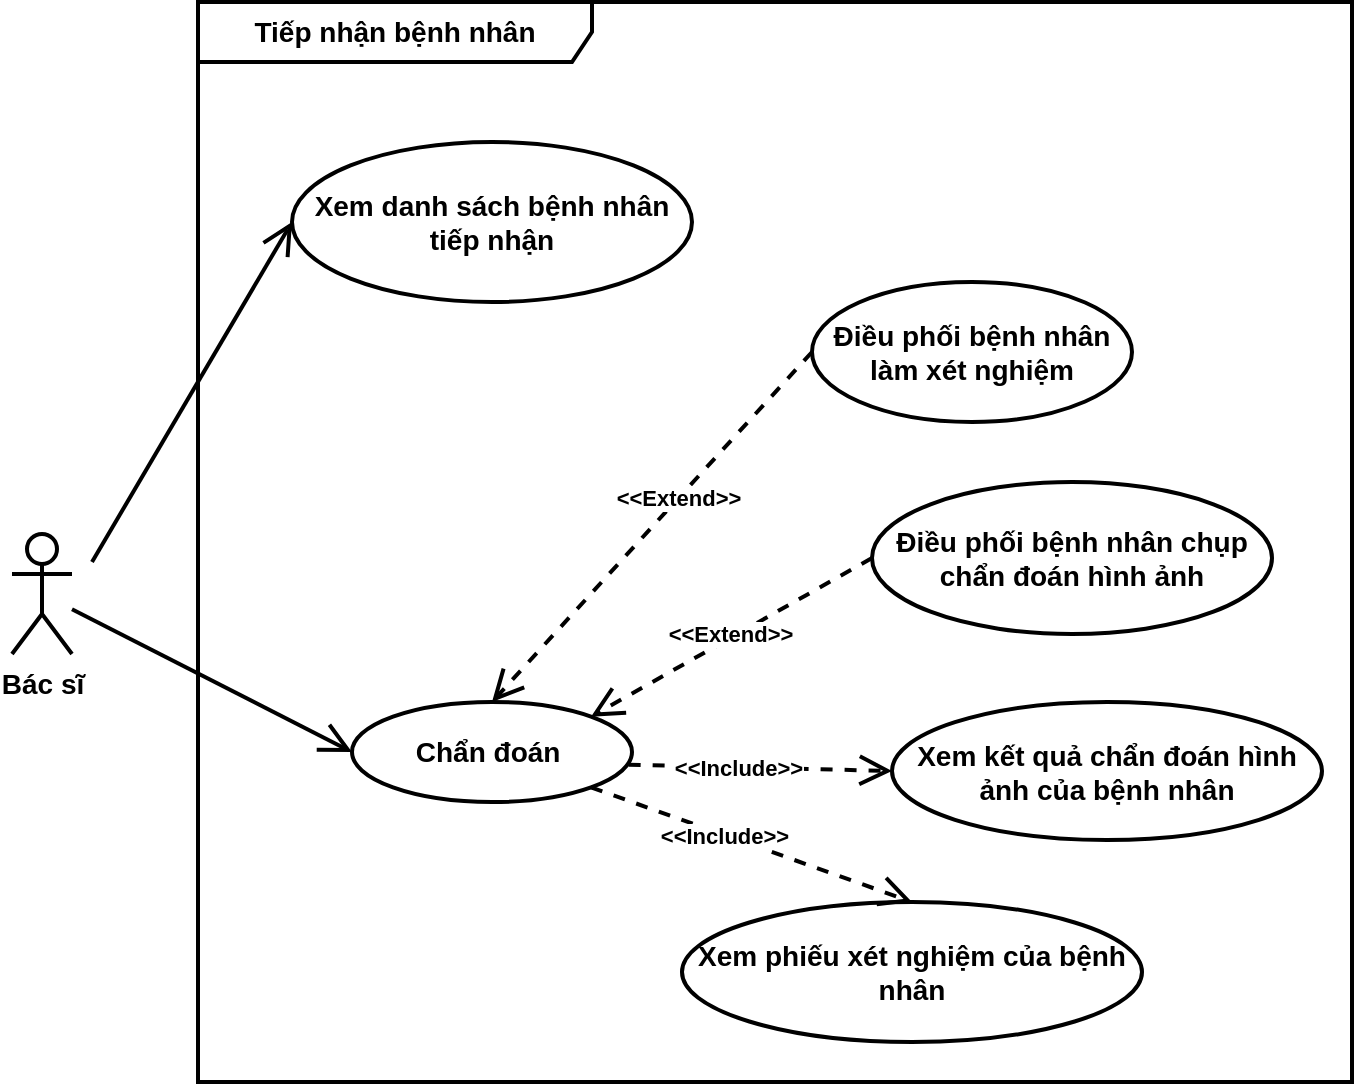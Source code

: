 <mxfile version="14.7.7" type="device"><diagram id="09CgNx6xvn1r8y5CqzBq" name="Page-1"><mxGraphModel dx="1185" dy="662" grid="1" gridSize="10" guides="1" tooltips="1" connect="1" arrows="1" fold="1" page="1" pageScale="1" pageWidth="1169" pageHeight="827" math="0" shadow="0"><root><mxCell id="0"/><mxCell id="1" parent="0"/><mxCell id="CT7AKZehxIvqlg4Ec2nW-1" value="Tiếp nhận bệnh nhân" style="shape=umlFrame;whiteSpace=wrap;html=1;width=197;height=30;fontSize=14;fontStyle=1;labelBackgroundColor=none;strokeWidth=2;" parent="1" vertex="1"><mxGeometry x="343" y="130" width="577" height="540" as="geometry"/></mxCell><mxCell id="CT7AKZehxIvqlg4Ec2nW-2" value="Bác sĩ" style="shape=umlActor;verticalLabelPosition=bottom;verticalAlign=top;html=1;fontSize=14;fontStyle=1;labelBackgroundColor=none;strokeWidth=2;" parent="1" vertex="1"><mxGeometry x="250" y="396" width="30" height="60" as="geometry"/></mxCell><mxCell id="CT7AKZehxIvqlg4Ec2nW-3" value="Xem danh sách bệnh nhân tiếp nhận" style="ellipse;whiteSpace=wrap;html=1;fontSize=14;fontStyle=1;labelBackgroundColor=none;strokeWidth=2;" parent="1" vertex="1"><mxGeometry x="390" y="200" width="200" height="80" as="geometry"/></mxCell><mxCell id="CT7AKZehxIvqlg4Ec2nW-4" value="Xem phiếu xét nghiệm của bệnh nhân" style="ellipse;whiteSpace=wrap;html=1;fontSize=14;fontStyle=1;labelBackgroundColor=none;strokeWidth=2;" parent="1" vertex="1"><mxGeometry x="585" y="580" width="230" height="70" as="geometry"/></mxCell><mxCell id="CT7AKZehxIvqlg4Ec2nW-5" value="" style="endArrow=open;endFill=1;endSize=12;html=1;entryX=0;entryY=0.5;entryDx=0;entryDy=0;fontSize=14;fontStyle=1;labelBackgroundColor=none;strokeWidth=2;" parent="1" target="CT7AKZehxIvqlg4Ec2nW-3" edge="1"><mxGeometry width="160" relative="1" as="geometry"><mxPoint x="290" y="410" as="sourcePoint"/><mxPoint x="838" y="380" as="targetPoint"/></mxGeometry></mxCell><mxCell id="CT7AKZehxIvqlg4Ec2nW-6" value="Xem kết quả chẩn đoán hình ảnh của bệnh nhân" style="ellipse;whiteSpace=wrap;html=1;fontSize=14;fontStyle=1;labelBackgroundColor=none;strokeWidth=2;" parent="1" vertex="1"><mxGeometry x="690" y="480" width="215" height="69" as="geometry"/></mxCell><mxCell id="CT7AKZehxIvqlg4Ec2nW-7" value="&lt;b&gt;Chẩn đoán&amp;nbsp;&lt;/b&gt;" style="ellipse;whiteSpace=wrap;html=1;labelBackgroundColor=none;fontSize=14;strokeWidth=2;" parent="1" vertex="1"><mxGeometry x="420" y="480" width="140" height="50" as="geometry"/></mxCell><mxCell id="CT7AKZehxIvqlg4Ec2nW-8" value="" style="endArrow=open;endFill=1;endSize=12;html=1;entryX=0;entryY=0.5;entryDx=0;entryDy=0;fontSize=14;fontStyle=1;labelBackgroundColor=none;strokeWidth=2;" parent="1" target="CT7AKZehxIvqlg4Ec2nW-7" edge="1" source="CT7AKZehxIvqlg4Ec2nW-2"><mxGeometry width="160" relative="1" as="geometry"><mxPoint x="290" y="384" as="sourcePoint"/><mxPoint x="436" y="220" as="targetPoint"/></mxGeometry></mxCell><mxCell id="CT7AKZehxIvqlg4Ec2nW-13" value="&lt;b&gt;Điều phối bệnh nhân chụp chẩn đoán hình ảnh&lt;/b&gt;" style="ellipse;whiteSpace=wrap;html=1;labelBackgroundColor=none;fontSize=14;strokeWidth=2;" parent="1" vertex="1"><mxGeometry x="680" y="370" width="200" height="76" as="geometry"/></mxCell><mxCell id="CT7AKZehxIvqlg4Ec2nW-14" value="&lt;b&gt;Điều phối bệnh nhân làm xét nghiệm&lt;/b&gt;" style="ellipse;whiteSpace=wrap;html=1;labelBackgroundColor=none;fontSize=14;strokeWidth=2;" parent="1" vertex="1"><mxGeometry x="650" y="270" width="160" height="70" as="geometry"/></mxCell><mxCell id="CT7AKZehxIvqlg4Ec2nW-15" value="&lt;b&gt;&amp;lt;&amp;lt;Extend&amp;gt;&amp;gt;&lt;/b&gt;" style="endArrow=open;endSize=12;dashed=1;html=1;exitX=0;exitY=0.5;exitDx=0;exitDy=0;strokeWidth=2;entryX=0.5;entryY=0;entryDx=0;entryDy=0;" parent="1" source="CT7AKZehxIvqlg4Ec2nW-14" edge="1" target="CT7AKZehxIvqlg4Ec2nW-7"><mxGeometry x="-0.165" width="160" relative="1" as="geometry"><mxPoint x="580" y="290" as="sourcePoint"/><mxPoint x="610" y="340" as="targetPoint"/><mxPoint as="offset"/></mxGeometry></mxCell><mxCell id="CT7AKZehxIvqlg4Ec2nW-16" value="&lt;b&gt;&amp;lt;&amp;lt;Extend&amp;gt;&amp;gt;&lt;/b&gt;" style="endArrow=open;endSize=12;dashed=1;html=1;exitX=0;exitY=0.5;exitDx=0;exitDy=0;entryX=1;entryY=0;entryDx=0;entryDy=0;strokeWidth=2;" parent="1" source="CT7AKZehxIvqlg4Ec2nW-13" target="CT7AKZehxIvqlg4Ec2nW-7" edge="1"><mxGeometry x="-0.011" y="-2" width="160" relative="1" as="geometry"><mxPoint x="740" y="315" as="sourcePoint"/><mxPoint x="620" y="350" as="targetPoint"/><mxPoint as="offset"/></mxGeometry></mxCell><mxCell id="ey9dGCXqC4SN5uYBOGR8-1" value="&lt;b&gt;&amp;lt;&amp;lt;Include&amp;gt;&amp;gt;&lt;/b&gt;" style="endArrow=open;endSize=12;dashed=1;html=1;exitX=0.988;exitY=0.627;exitDx=0;exitDy=0;strokeWidth=2;entryX=0;entryY=0.5;entryDx=0;entryDy=0;exitPerimeter=0;" edge="1" parent="1" source="CT7AKZehxIvqlg4Ec2nW-7" target="CT7AKZehxIvqlg4Ec2nW-6"><mxGeometry x="-0.165" width="160" relative="1" as="geometry"><mxPoint x="600" y="325.0" as="sourcePoint"/><mxPoint x="500" y="490" as="targetPoint"/><mxPoint as="offset"/></mxGeometry></mxCell><mxCell id="ey9dGCXqC4SN5uYBOGR8-2" value="&lt;b&gt;&amp;lt;&amp;lt;Include&amp;gt;&amp;gt;&lt;/b&gt;" style="endArrow=open;endSize=12;dashed=1;html=1;exitX=1;exitY=1;exitDx=0;exitDy=0;strokeWidth=2;entryX=0.5;entryY=0;entryDx=0;entryDy=0;" edge="1" parent="1" source="CT7AKZehxIvqlg4Ec2nW-7" target="CT7AKZehxIvqlg4Ec2nW-4"><mxGeometry x="-0.165" width="160" relative="1" as="geometry"><mxPoint x="610" y="335.0" as="sourcePoint"/><mxPoint x="510" y="500" as="targetPoint"/><mxPoint as="offset"/></mxGeometry></mxCell></root></mxGraphModel></diagram></mxfile>